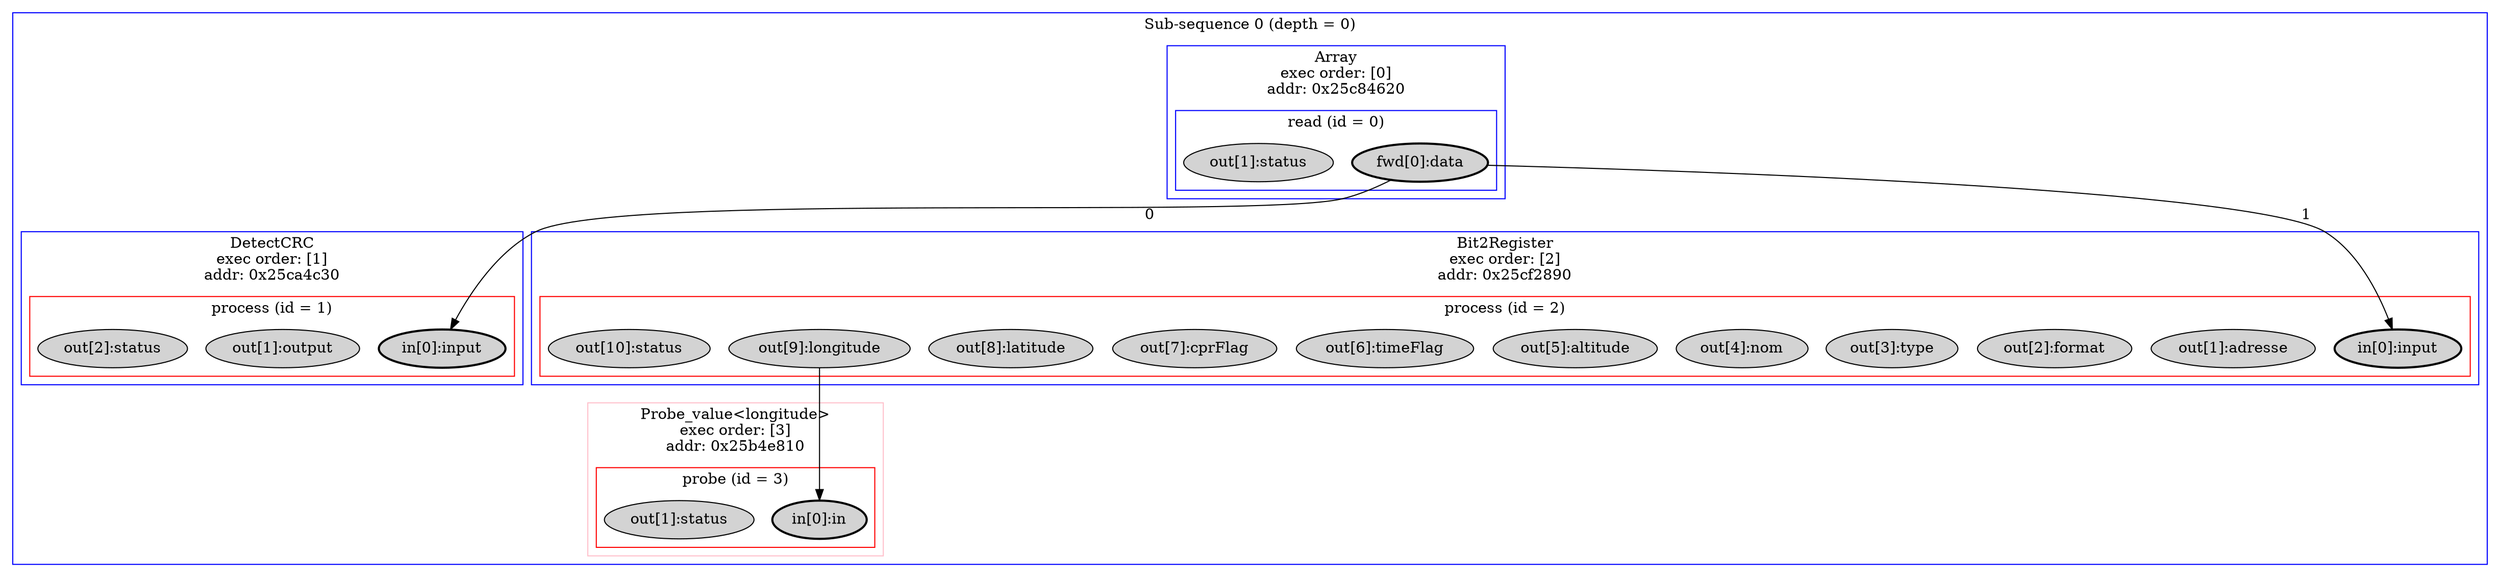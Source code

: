 digraph Sequence {
	subgraph "cluster_Sub-sequence 0 (depth = 0)_0x25f9c630" {
		node [style=filled];
		subgraph "cluster_0x25c84620_0x25ca1a20" {
			node [style=filled];
			subgraph "cluster_0x25d8e2f0" {
				node [style=filled];
				"0x25f33ab0"[label="fwd[0]:data", penwidth="2.0"];
				"0x25cede20"[label="out[1]:status"];
				label="read (id = 0)";
				color=blue;
			}
			label="Array
exec order: [0]
addr: 0x25c84620";
			color=blue;
		}
		subgraph "cluster_0x25ca4c30_0x24b1aba0" {
			node [style=filled];
			subgraph "cluster_0x25d8e2f8" {
				node [style=filled];
				"0x25ed2310"[label="in[0]:input", penwidth="2.0"];
				"0x25f1d010"[label="out[1]:output"];
				"0x25f170f0"[label="out[2]:status"];
				label="process (id = 1)";
				color=red;
			}
			label="DetectCRC
exec order: [1]
addr: 0x25ca4c30";
			color=blue;
		}
		subgraph "cluster_0x25cf2890_0x24b963f0" {
			node [style=filled];
			subgraph "cluster_0x25d8e300" {
				node [style=filled];
				"0x25eb4690"[label="in[0]:input", penwidth="2.0"];
				"0x25e87f70"[label="out[1]:adresse"];
				"0x25e6b020"[label="out[2]:format"];
				"0x25e29f70"[label="out[3]:type"];
				"0x25df98d0"[label="out[4]:nom"];
				"0x25f672f0"[label="out[5]:altitude"];
				"0x25f829d0"[label="out[6]:timeFlag"];
				"0x25e62f00"[label="out[7]:cprFlag"];
				"0x25f854f0"[label="out[8]:latitude"];
				"0x24dc4630"[label="out[9]:longitude"];
				"0x25d6c3f0"[label="out[10]:status"];
				label="process (id = 2)";
				color=red;
			}
			label="Bit2Register
exec order: [2]
addr: 0x25cf2890";
			color=blue;
		}
		subgraph "cluster_0x25b4e810_0x25ef2de0" {
			node [style=filled];
			subgraph "cluster_0x25d8e308" {
				node [style=filled];
				"0x25d0efa0"[label="in[0]:in", penwidth="2.0"];
				"0x25d59940"[label="out[1]:status"];
				label="probe (id = 3)";
				color=red;
			}
			label="Probe_value<longitude>
exec order: [3]
addr: 0x25b4e810";
			color=pink;
		}
		label="Sub-sequence 0 (depth = 0)";
		color=blue;
	}
	"0x25f33ab0" -> "0x25ed2310"[label="0"]
	"0x25f33ab0" -> "0x25eb4690"[label="1"]
	"0x24dc4630" -> "0x25d0efa0"
}
